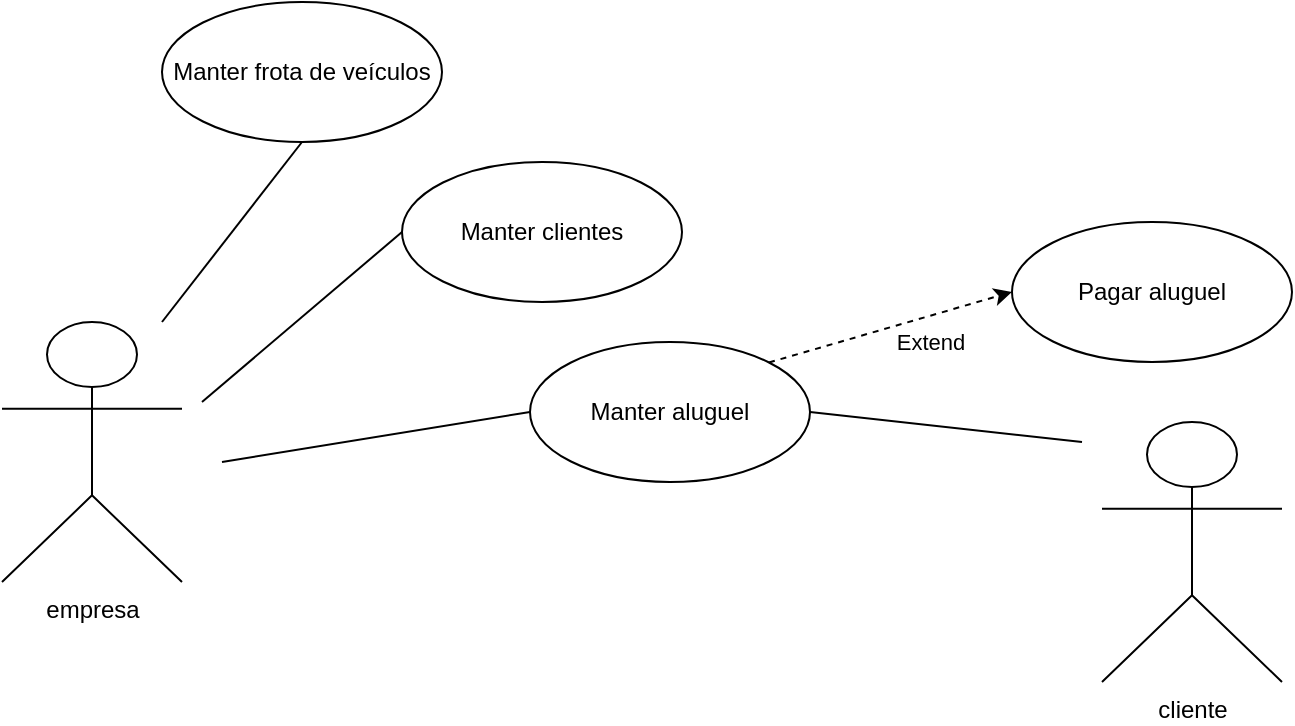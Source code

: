 <mxfile version="21.1.6" type="github">
  <diagram name="Página-1" id="wImEiTVJJIonP0TlYnjE">
    <mxGraphModel dx="1377" dy="796" grid="1" gridSize="10" guides="1" tooltips="1" connect="1" arrows="1" fold="1" page="1" pageScale="1" pageWidth="827" pageHeight="1169" math="0" shadow="0">
      <root>
        <mxCell id="0" />
        <mxCell id="1" parent="0" />
        <mxCell id="-aGnOosLILckWp2gHXp_-1" value="empresa" style="shape=umlActor;html=1;verticalLabelPosition=bottom;verticalAlign=top;align=center;" vertex="1" parent="1">
          <mxGeometry x="80" y="200" width="90" height="130" as="geometry" />
        </mxCell>
        <mxCell id="-aGnOosLILckWp2gHXp_-2" value="Manter frota de veículos" style="ellipse;whiteSpace=wrap;html=1;" vertex="1" parent="1">
          <mxGeometry x="160" y="40" width="140" height="70" as="geometry" />
        </mxCell>
        <mxCell id="-aGnOosLILckWp2gHXp_-3" value="" style="edgeStyle=none;html=1;endArrow=none;verticalAlign=bottom;rounded=0;entryX=0.5;entryY=1;entryDx=0;entryDy=0;" edge="1" parent="1" target="-aGnOosLILckWp2gHXp_-2">
          <mxGeometry width="160" relative="1" as="geometry">
            <mxPoint x="160" y="200" as="sourcePoint" />
            <mxPoint x="320" y="200" as="targetPoint" />
          </mxGeometry>
        </mxCell>
        <mxCell id="-aGnOosLILckWp2gHXp_-4" value="Manter clientes" style="ellipse;whiteSpace=wrap;html=1;" vertex="1" parent="1">
          <mxGeometry x="280" y="120" width="140" height="70" as="geometry" />
        </mxCell>
        <mxCell id="-aGnOosLILckWp2gHXp_-5" value="" style="edgeStyle=none;html=1;endArrow=none;verticalAlign=bottom;rounded=0;entryX=0;entryY=0.5;entryDx=0;entryDy=0;" edge="1" parent="1" target="-aGnOosLILckWp2gHXp_-4">
          <mxGeometry width="160" relative="1" as="geometry">
            <mxPoint x="180" y="240" as="sourcePoint" />
            <mxPoint x="280" y="190" as="targetPoint" />
          </mxGeometry>
        </mxCell>
        <mxCell id="-aGnOosLILckWp2gHXp_-10" value="cliente" style="shape=umlActor;html=1;verticalLabelPosition=bottom;verticalAlign=top;align=center;" vertex="1" parent="1">
          <mxGeometry x="630" y="250" width="90" height="130" as="geometry" />
        </mxCell>
        <mxCell id="-aGnOosLILckWp2gHXp_-17" value="Manter aluguel" style="ellipse;whiteSpace=wrap;html=1;" vertex="1" parent="1">
          <mxGeometry x="344" y="210" width="140" height="70" as="geometry" />
        </mxCell>
        <mxCell id="-aGnOosLILckWp2gHXp_-19" value="" style="edgeStyle=none;html=1;endArrow=none;verticalAlign=bottom;rounded=0;entryX=0;entryY=0.5;entryDx=0;entryDy=0;" edge="1" parent="1" target="-aGnOosLILckWp2gHXp_-17">
          <mxGeometry width="160" relative="1" as="geometry">
            <mxPoint x="190" y="270" as="sourcePoint" />
            <mxPoint x="260" y="345" as="targetPoint" />
          </mxGeometry>
        </mxCell>
        <mxCell id="-aGnOosLILckWp2gHXp_-20" value="" style="edgeStyle=none;html=1;endArrow=none;verticalAlign=bottom;rounded=0;exitX=1;exitY=0.5;exitDx=0;exitDy=0;" edge="1" parent="1" source="-aGnOosLILckWp2gHXp_-17">
          <mxGeometry width="160" relative="1" as="geometry">
            <mxPoint x="400" y="330" as="sourcePoint" />
            <mxPoint x="620" y="260" as="targetPoint" />
          </mxGeometry>
        </mxCell>
        <mxCell id="-aGnOosLILckWp2gHXp_-22" value="" style="edgeStyle=none;html=1;endArrow=classic;verticalAlign=bottom;rounded=0;exitX=1;exitY=0;exitDx=0;exitDy=0;entryX=0;entryY=0.5;entryDx=0;entryDy=0;dashed=1;endFill=1;" edge="1" parent="1" source="-aGnOosLILckWp2gHXp_-17" target="-aGnOosLILckWp2gHXp_-23">
          <mxGeometry width="160" relative="1" as="geometry">
            <mxPoint x="460" y="210" as="sourcePoint" />
            <mxPoint x="580" y="180" as="targetPoint" />
          </mxGeometry>
        </mxCell>
        <mxCell id="-aGnOosLILckWp2gHXp_-24" value="Extend" style="edgeLabel;html=1;align=center;verticalAlign=middle;resizable=0;points=[];" vertex="1" connectable="0" parent="-aGnOosLILckWp2gHXp_-22">
          <mxGeometry x="0.311" y="-3" relative="1" as="geometry">
            <mxPoint y="10" as="offset" />
          </mxGeometry>
        </mxCell>
        <mxCell id="-aGnOosLILckWp2gHXp_-23" value="Pagar aluguel" style="ellipse;whiteSpace=wrap;html=1;" vertex="1" parent="1">
          <mxGeometry x="585" y="150" width="140" height="70" as="geometry" />
        </mxCell>
      </root>
    </mxGraphModel>
  </diagram>
</mxfile>
